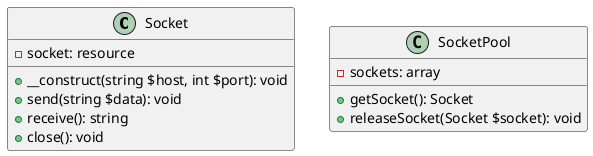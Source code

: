 @startuml
class Socket {
-socket: resource
+__construct(string $host, int $port): void
+send(string $data): void
+receive(): string
+close(): void
}

class SocketPool {
-sockets: array
+getSocket(): Socket
+releaseSocket(Socket $socket): void
}
@enduml